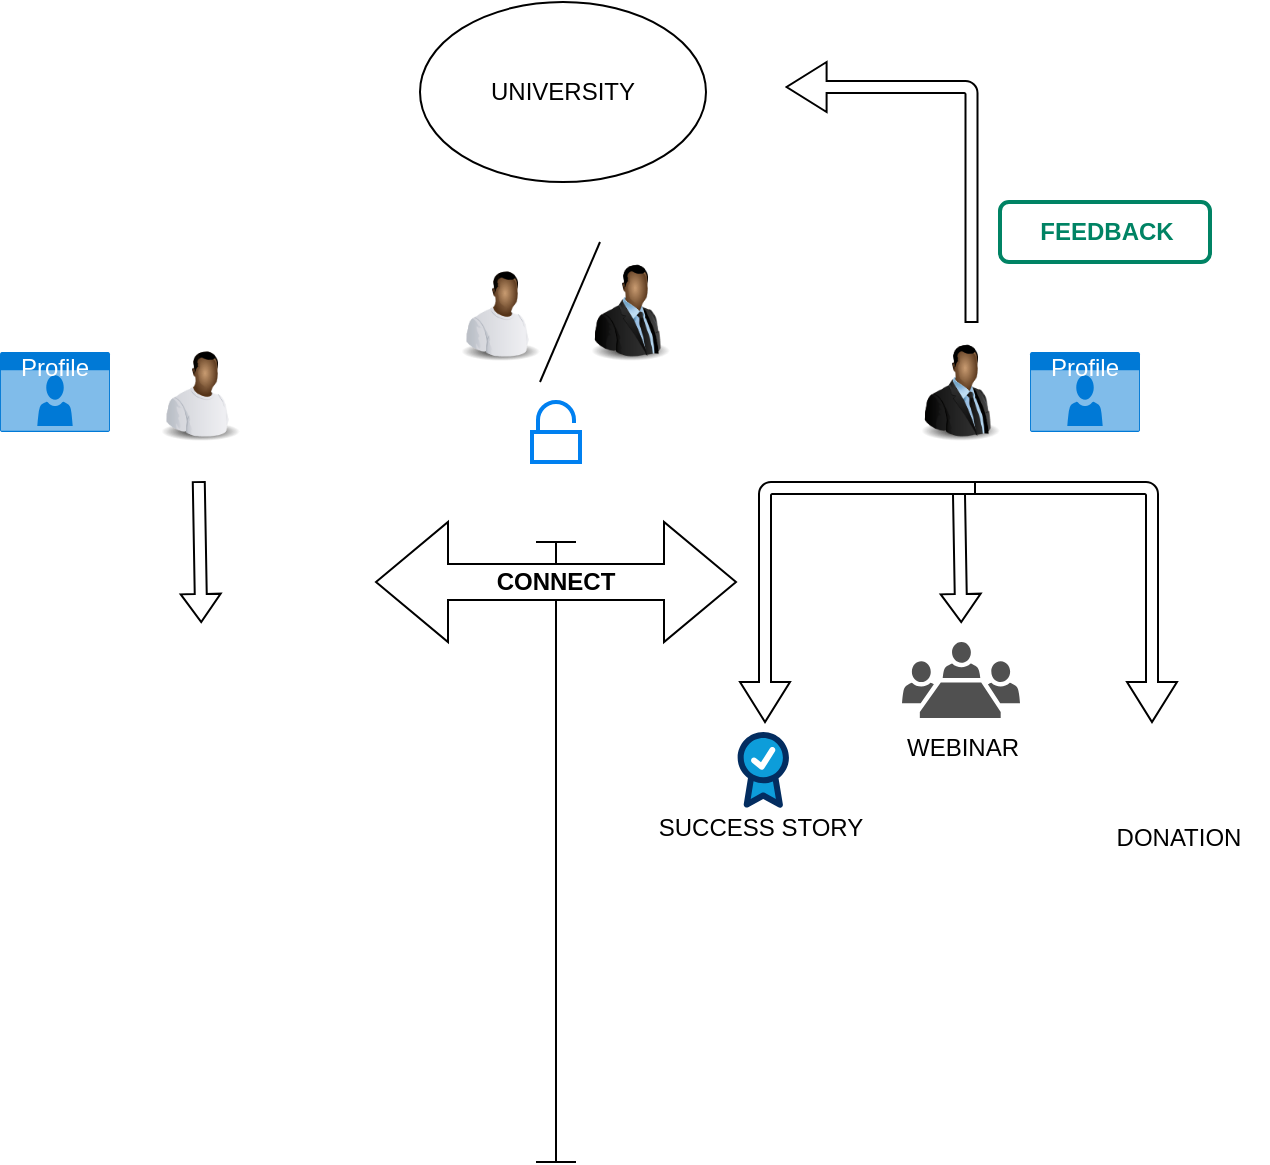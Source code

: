 <mxfile version="24.7.12">
  <diagram name="Page-1" id="2a19thuYVD6KIKSAlmyX">
    <mxGraphModel dx="1059" dy="1721" grid="1" gridSize="10" guides="1" tooltips="1" connect="1" arrows="1" fold="1" page="1" pageScale="1" pageWidth="850" pageHeight="1100" math="0" shadow="0">
      <root>
        <mxCell id="0" />
        <mxCell id="1" parent="0" />
        <mxCell id="BI28Dfhs1xTvMx_xH7Ab-1" value="" style="image;html=1;image=img/lib/clip_art/people/Suit_Man_Black_128x128.png;fillOpacity=100;" vertex="1" parent="1">
          <mxGeometry x="410" y="90" width="50" height="50" as="geometry" />
        </mxCell>
        <mxCell id="BI28Dfhs1xTvMx_xH7Ab-8" value="" style="endArrow=none;html=1;rounded=0;" edge="1" parent="1">
          <mxGeometry width="50" height="50" relative="1" as="geometry">
            <mxPoint x="390" y="150" as="sourcePoint" />
            <mxPoint x="420" y="80" as="targetPoint" />
          </mxGeometry>
        </mxCell>
        <mxCell id="BI28Dfhs1xTvMx_xH7Ab-9" value="" style="image;html=1;image=img/lib/clip_art/people/Worker_Black_128x128.png" vertex="1" parent="1">
          <mxGeometry x="340" y="90" width="60" height="50" as="geometry" />
        </mxCell>
        <mxCell id="BI28Dfhs1xTvMx_xH7Ab-10" value="" style="html=1;verticalLabelPosition=bottom;align=center;labelBackgroundColor=#ffffff;verticalAlign=top;strokeWidth=2;strokeColor=#0080F0;shadow=0;dashed=0;shape=mxgraph.ios7.icons.unlocked;" vertex="1" parent="1">
          <mxGeometry x="386" y="160" width="24" height="30" as="geometry" />
        </mxCell>
        <mxCell id="BI28Dfhs1xTvMx_xH7Ab-12" value="" style="shape=singleArrow;direction=north;whiteSpace=wrap;html=1;rotation=-181;" vertex="1" parent="1">
          <mxGeometry x="590" y="200" width="20" height="70" as="geometry" />
        </mxCell>
        <mxCell id="BI28Dfhs1xTvMx_xH7Ab-13" value="" style="shape=crossbar;whiteSpace=wrap;html=1;rounded=1;direction=south;" vertex="1" parent="1">
          <mxGeometry x="388" y="230" width="20" height="310" as="geometry" />
        </mxCell>
        <mxCell id="BI28Dfhs1xTvMx_xH7Ab-15" value="&lt;b&gt;CONNECT&lt;/b&gt;" style="shape=doubleArrow;whiteSpace=wrap;html=1;" vertex="1" parent="1">
          <mxGeometry x="308" y="220" width="180" height="60" as="geometry" />
        </mxCell>
        <mxCell id="BI28Dfhs1xTvMx_xH7Ab-18" value="" style="image;html=1;image=img/lib/clip_art/people/Suit_Man_Black_128x128.png;fillOpacity=100;" vertex="1" parent="1">
          <mxGeometry x="575" y="130" width="50" height="50" as="geometry" />
        </mxCell>
        <mxCell id="BI28Dfhs1xTvMx_xH7Ab-20" value="" style="image;html=1;image=img/lib/clip_art/people/Worker_Black_128x128.png" vertex="1" parent="1">
          <mxGeometry x="190" y="130" width="60" height="50" as="geometry" />
        </mxCell>
        <mxCell id="BI28Dfhs1xTvMx_xH7Ab-29" value="Profile" style="html=1;whiteSpace=wrap;strokeColor=none;fillColor=#0079D6;labelPosition=center;verticalLabelPosition=middle;verticalAlign=top;align=center;fontSize=12;outlineConnect=0;spacingTop=-6;fontColor=#FFFFFF;sketch=0;shape=mxgraph.sitemap.profile;" vertex="1" parent="1">
          <mxGeometry x="120" y="135" width="55" height="40" as="geometry" />
        </mxCell>
        <mxCell id="BI28Dfhs1xTvMx_xH7Ab-31" value="" style="html=1;shadow=0;dashed=0;align=center;verticalAlign=middle;shape=mxgraph.arrows2.bendArrow;dy=3;dx=20;notch=0;arrowHead=25;rounded=1;rotation=90;" vertex="1" parent="1">
          <mxGeometry x="571" y="182.5" width="120" height="155" as="geometry" />
        </mxCell>
        <mxCell id="BI28Dfhs1xTvMx_xH7Ab-32" value="" style="shape=image;html=1;verticalAlign=top;verticalLabelPosition=bottom;labelBackgroundColor=#ffffff;imageAspect=0;aspect=fixed;image=https://cdn4.iconfinder.com/data/icons/money-and-currency-10/32/Donation-128.png" vertex="1" parent="1">
          <mxGeometry x="670" y="318.75" width="48" height="48" as="geometry" />
        </mxCell>
        <mxCell id="BI28Dfhs1xTvMx_xH7Ab-34" value="" style="html=1;shadow=0;dashed=0;align=center;verticalAlign=middle;shape=mxgraph.arrows2.bendArrow;dy=3;dx=20;notch=0;arrowHead=25;rounded=1;rotation=90;flipH=0;flipV=1;" vertex="1" parent="1">
          <mxGeometry x="488.75" y="201.25" width="120" height="117.5" as="geometry" />
        </mxCell>
        <mxCell id="BI28Dfhs1xTvMx_xH7Ab-37" value="" style="verticalLabelPosition=bottom;aspect=fixed;html=1;shape=mxgraph.salesforce.success;" vertex="1" parent="1">
          <mxGeometry x="488.75" y="325" width="25.8" height="37.94" as="geometry" />
        </mxCell>
        <mxCell id="BI28Dfhs1xTvMx_xH7Ab-38" value="Profile" style="html=1;whiteSpace=wrap;strokeColor=none;fillColor=#0079D6;labelPosition=center;verticalLabelPosition=middle;verticalAlign=top;align=center;fontSize=12;outlineConnect=0;spacingTop=-6;fontColor=#FFFFFF;sketch=0;shape=mxgraph.sitemap.profile;" vertex="1" parent="1">
          <mxGeometry x="635" y="135" width="55" height="40" as="geometry" />
        </mxCell>
        <mxCell id="BI28Dfhs1xTvMx_xH7Ab-44" value="" style="sketch=0;pointerEvents=1;shadow=0;dashed=0;html=1;strokeColor=none;fillColor=#505050;labelPosition=center;verticalLabelPosition=bottom;verticalAlign=top;outlineConnect=0;align=center;shape=mxgraph.office.users.meeting;" vertex="1" parent="1">
          <mxGeometry x="571" y="280" width="59" height="38" as="geometry" />
        </mxCell>
        <mxCell id="BI28Dfhs1xTvMx_xH7Ab-45" value="WEBINAR" style="text;html=1;align=center;verticalAlign=middle;resizable=0;points=[];autosize=1;strokeColor=none;fillColor=none;" vertex="1" parent="1">
          <mxGeometry x="560.5" y="318" width="80" height="30" as="geometry" />
        </mxCell>
        <mxCell id="BI28Dfhs1xTvMx_xH7Ab-46" value="SUCCESS STORY" style="text;html=1;align=center;verticalAlign=middle;resizable=0;points=[];autosize=1;strokeColor=none;fillColor=none;" vertex="1" parent="1">
          <mxGeometry x="435" y="358" width="130" height="30" as="geometry" />
        </mxCell>
        <mxCell id="BI28Dfhs1xTvMx_xH7Ab-47" value="DONATION" style="text;html=1;align=center;verticalAlign=middle;resizable=0;points=[];autosize=1;strokeColor=none;fillColor=none;" vertex="1" parent="1">
          <mxGeometry x="664" y="362.94" width="90" height="30" as="geometry" />
        </mxCell>
        <mxCell id="BI28Dfhs1xTvMx_xH7Ab-48" value="" style="shape=singleArrow;direction=north;whiteSpace=wrap;html=1;rotation=-181;" vertex="1" parent="1">
          <mxGeometry x="210" y="200" width="20" height="70" as="geometry" />
        </mxCell>
        <mxCell id="BI28Dfhs1xTvMx_xH7Ab-51" value="UNIVERSITY" style="ellipse;whiteSpace=wrap;html=1;" vertex="1" parent="1">
          <mxGeometry x="330" y="-40" width="143" height="90" as="geometry" />
        </mxCell>
        <mxCell id="BI28Dfhs1xTvMx_xH7Ab-52" value="" style="html=1;shadow=0;dashed=0;align=center;verticalAlign=middle;shape=mxgraph.arrows2.bendArrow;dy=3;dx=20;notch=0;arrowHead=25;rounded=1;rotation=0;flipH=1;" vertex="1" parent="1">
          <mxGeometry x="513.3" y="-10" width="95.45" height="130" as="geometry" />
        </mxCell>
        <mxCell id="BI28Dfhs1xTvMx_xH7Ab-57" value="FEEDBACK" style="dashed=0;html=1;rounded=1;strokeColor=#008364;fontSize=12;align=center;fontStyle=1;strokeWidth=2;fontColor=#008364" vertex="1" parent="1">
          <mxGeometry x="620" y="60" width="105" height="30" as="geometry" />
        </mxCell>
      </root>
    </mxGraphModel>
  </diagram>
</mxfile>
